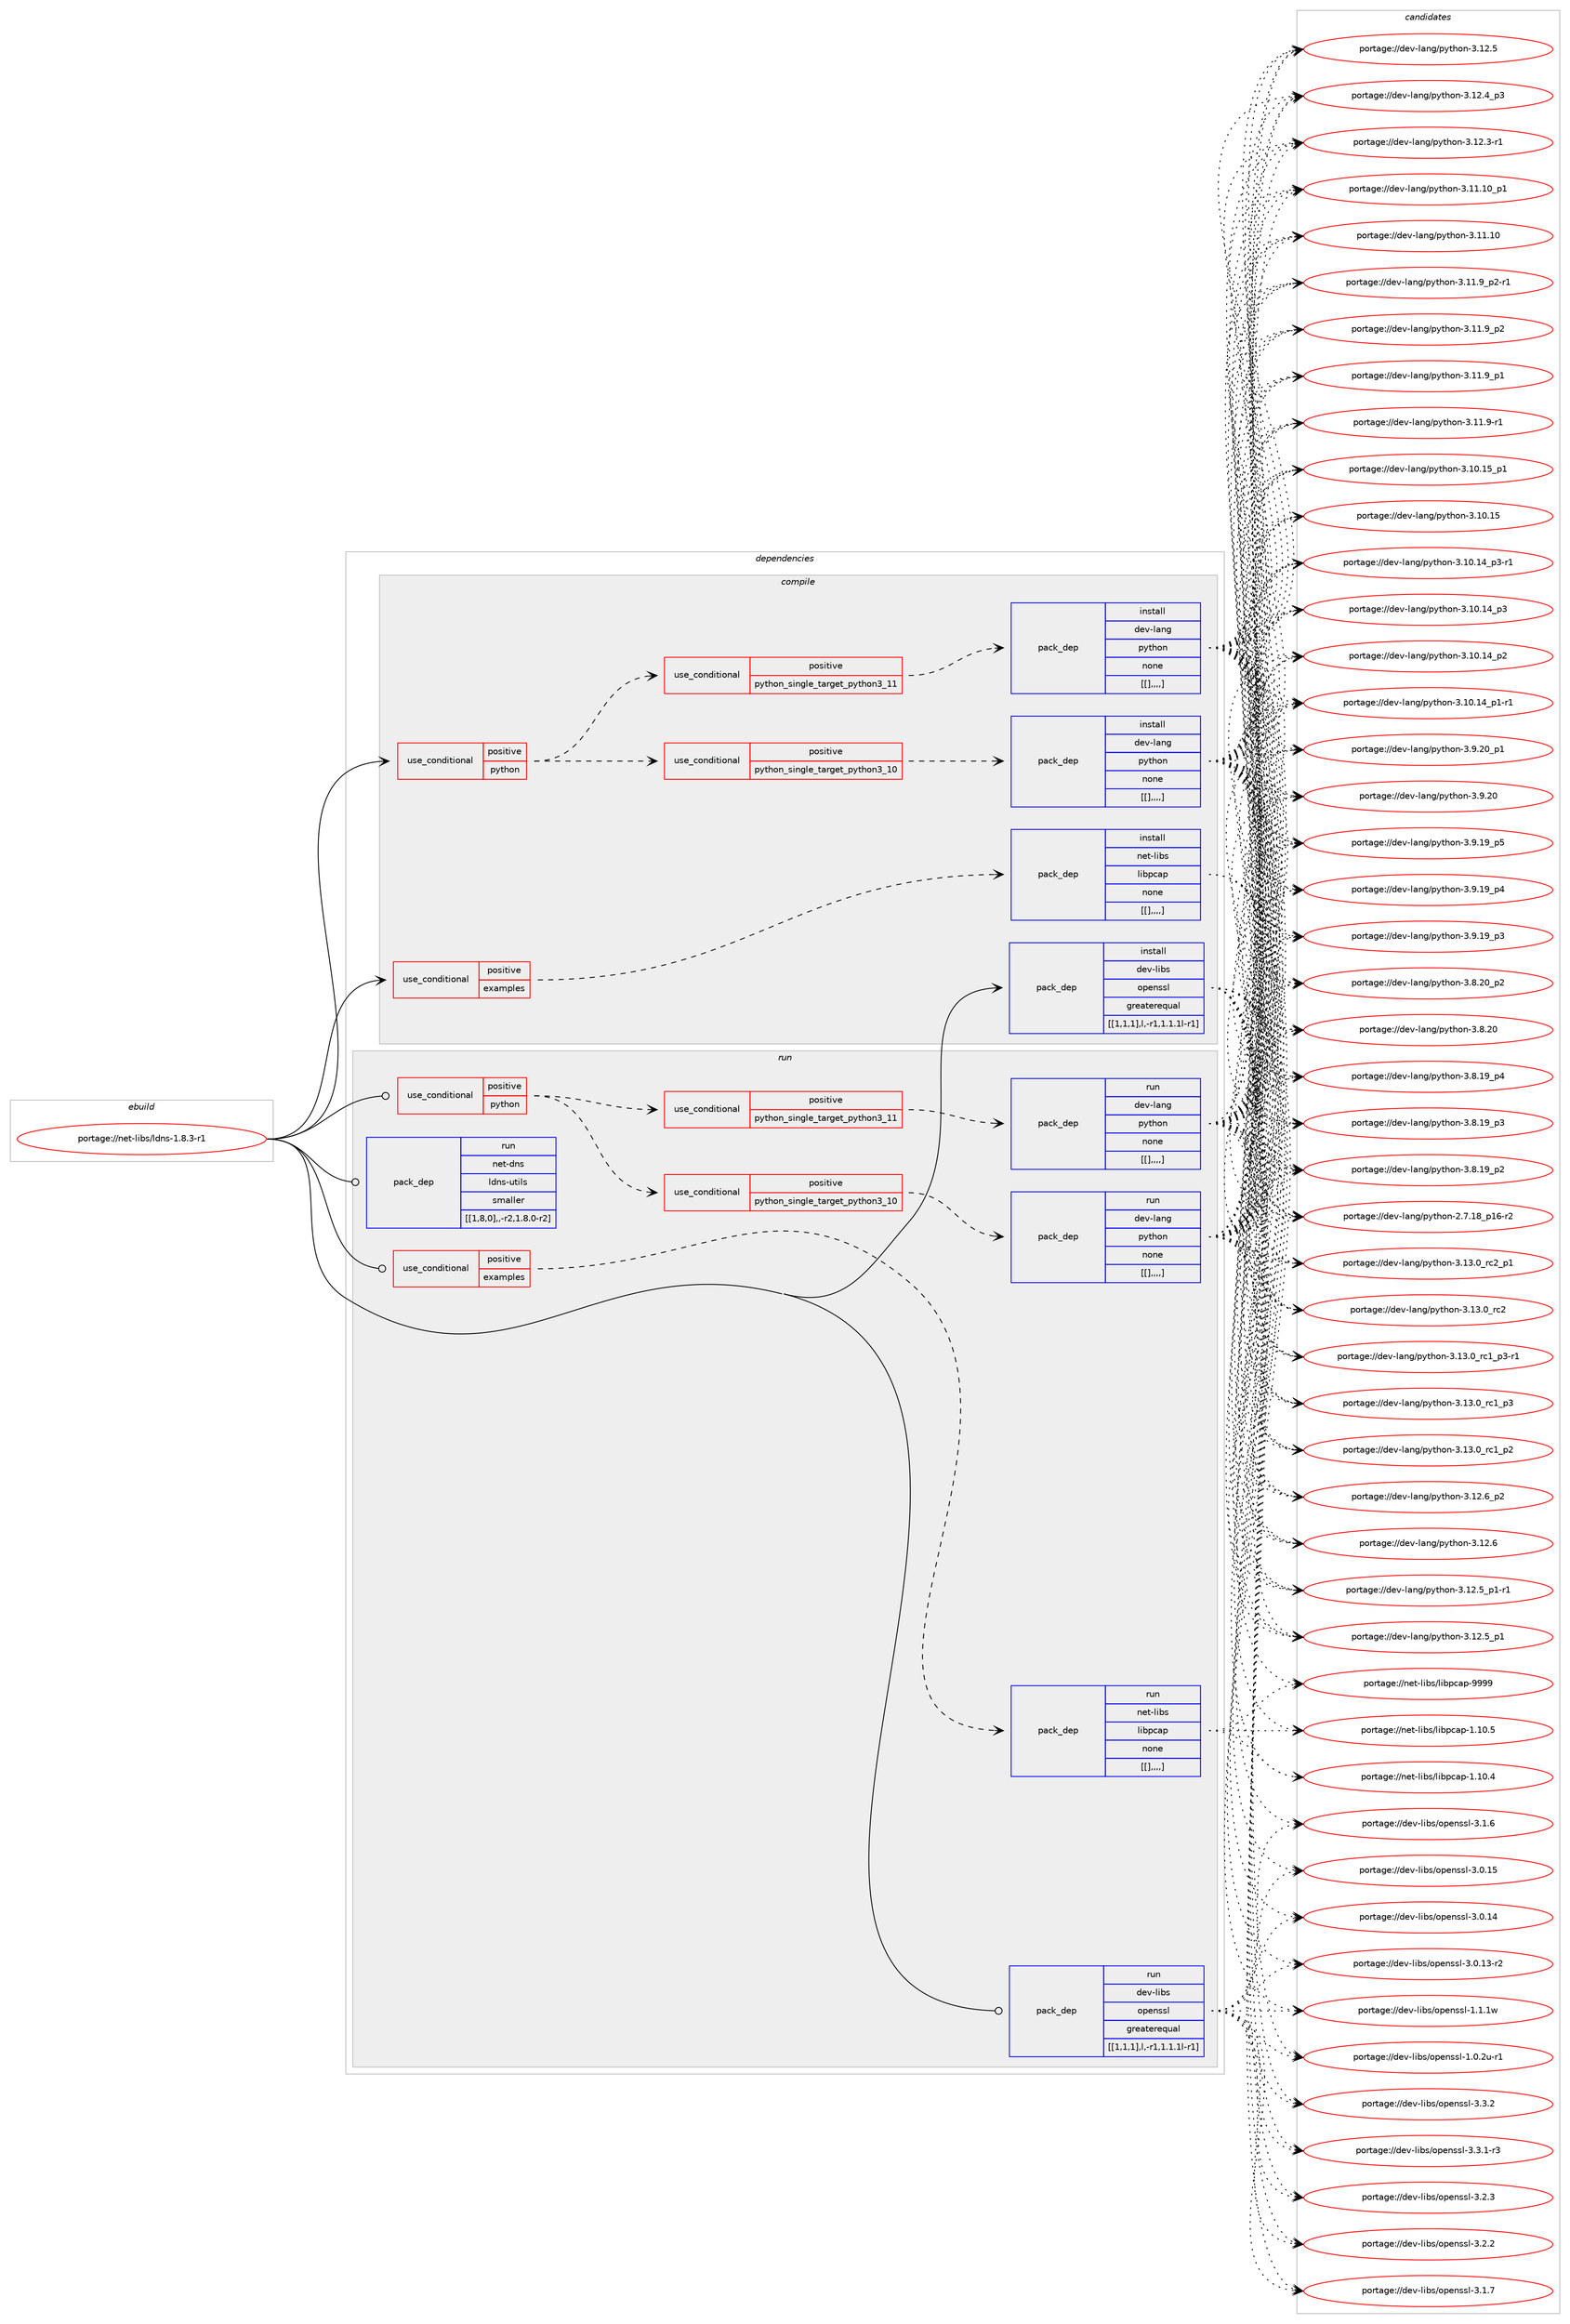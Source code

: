 digraph prolog {

# *************
# Graph options
# *************

newrank=true;
concentrate=true;
compound=true;
graph [rankdir=LR,fontname=Helvetica,fontsize=10,ranksep=1.5];#, ranksep=2.5, nodesep=0.2];
edge  [arrowhead=vee];
node  [fontname=Helvetica,fontsize=10];

# **********
# The ebuild
# **********

subgraph cluster_leftcol {
color=gray;
label=<<i>ebuild</i>>;
id [label="portage://net-libs/ldns-1.8.3-r1", color=red, width=4, href="../net-libs/ldns-1.8.3-r1.svg"];
}

# ****************
# The dependencies
# ****************

subgraph cluster_midcol {
color=gray;
label=<<i>dependencies</i>>;
subgraph cluster_compile {
fillcolor="#eeeeee";
style=filled;
label=<<i>compile</i>>;
subgraph cond2671 {
dependency6909 [label=<<TABLE BORDER="0" CELLBORDER="1" CELLSPACING="0" CELLPADDING="4"><TR><TD ROWSPAN="3" CELLPADDING="10">use_conditional</TD></TR><TR><TD>positive</TD></TR><TR><TD>examples</TD></TR></TABLE>>, shape=none, color=red];
subgraph pack4225 {
dependency6910 [label=<<TABLE BORDER="0" CELLBORDER="1" CELLSPACING="0" CELLPADDING="4" WIDTH="220"><TR><TD ROWSPAN="6" CELLPADDING="30">pack_dep</TD></TR><TR><TD WIDTH="110">install</TD></TR><TR><TD>net-libs</TD></TR><TR><TD>libpcap</TD></TR><TR><TD>none</TD></TR><TR><TD>[[],,,,]</TD></TR></TABLE>>, shape=none, color=blue];
}
dependency6909:e -> dependency6910:w [weight=20,style="dashed",arrowhead="vee"];
}
id:e -> dependency6909:w [weight=20,style="solid",arrowhead="vee"];
subgraph cond2672 {
dependency6911 [label=<<TABLE BORDER="0" CELLBORDER="1" CELLSPACING="0" CELLPADDING="4"><TR><TD ROWSPAN="3" CELLPADDING="10">use_conditional</TD></TR><TR><TD>positive</TD></TR><TR><TD>python</TD></TR></TABLE>>, shape=none, color=red];
subgraph cond2673 {
dependency6912 [label=<<TABLE BORDER="0" CELLBORDER="1" CELLSPACING="0" CELLPADDING="4"><TR><TD ROWSPAN="3" CELLPADDING="10">use_conditional</TD></TR><TR><TD>positive</TD></TR><TR><TD>python_single_target_python3_10</TD></TR></TABLE>>, shape=none, color=red];
subgraph pack4226 {
dependency6913 [label=<<TABLE BORDER="0" CELLBORDER="1" CELLSPACING="0" CELLPADDING="4" WIDTH="220"><TR><TD ROWSPAN="6" CELLPADDING="30">pack_dep</TD></TR><TR><TD WIDTH="110">install</TD></TR><TR><TD>dev-lang</TD></TR><TR><TD>python</TD></TR><TR><TD>none</TD></TR><TR><TD>[[],,,,]</TD></TR></TABLE>>, shape=none, color=blue];
}
dependency6912:e -> dependency6913:w [weight=20,style="dashed",arrowhead="vee"];
}
dependency6911:e -> dependency6912:w [weight=20,style="dashed",arrowhead="vee"];
subgraph cond2674 {
dependency6914 [label=<<TABLE BORDER="0" CELLBORDER="1" CELLSPACING="0" CELLPADDING="4"><TR><TD ROWSPAN="3" CELLPADDING="10">use_conditional</TD></TR><TR><TD>positive</TD></TR><TR><TD>python_single_target_python3_11</TD></TR></TABLE>>, shape=none, color=red];
subgraph pack4227 {
dependency6915 [label=<<TABLE BORDER="0" CELLBORDER="1" CELLSPACING="0" CELLPADDING="4" WIDTH="220"><TR><TD ROWSPAN="6" CELLPADDING="30">pack_dep</TD></TR><TR><TD WIDTH="110">install</TD></TR><TR><TD>dev-lang</TD></TR><TR><TD>python</TD></TR><TR><TD>none</TD></TR><TR><TD>[[],,,,]</TD></TR></TABLE>>, shape=none, color=blue];
}
dependency6914:e -> dependency6915:w [weight=20,style="dashed",arrowhead="vee"];
}
dependency6911:e -> dependency6914:w [weight=20,style="dashed",arrowhead="vee"];
}
id:e -> dependency6911:w [weight=20,style="solid",arrowhead="vee"];
subgraph pack4228 {
dependency6916 [label=<<TABLE BORDER="0" CELLBORDER="1" CELLSPACING="0" CELLPADDING="4" WIDTH="220"><TR><TD ROWSPAN="6" CELLPADDING="30">pack_dep</TD></TR><TR><TD WIDTH="110">install</TD></TR><TR><TD>dev-libs</TD></TR><TR><TD>openssl</TD></TR><TR><TD>greaterequal</TD></TR><TR><TD>[[1,1,1],l,-r1,1.1.1l-r1]</TD></TR></TABLE>>, shape=none, color=blue];
}
id:e -> dependency6916:w [weight=20,style="solid",arrowhead="vee"];
}
subgraph cluster_compileandrun {
fillcolor="#eeeeee";
style=filled;
label=<<i>compile and run</i>>;
}
subgraph cluster_run {
fillcolor="#eeeeee";
style=filled;
label=<<i>run</i>>;
subgraph cond2675 {
dependency6917 [label=<<TABLE BORDER="0" CELLBORDER="1" CELLSPACING="0" CELLPADDING="4"><TR><TD ROWSPAN="3" CELLPADDING="10">use_conditional</TD></TR><TR><TD>positive</TD></TR><TR><TD>examples</TD></TR></TABLE>>, shape=none, color=red];
subgraph pack4229 {
dependency6918 [label=<<TABLE BORDER="0" CELLBORDER="1" CELLSPACING="0" CELLPADDING="4" WIDTH="220"><TR><TD ROWSPAN="6" CELLPADDING="30">pack_dep</TD></TR><TR><TD WIDTH="110">run</TD></TR><TR><TD>net-libs</TD></TR><TR><TD>libpcap</TD></TR><TR><TD>none</TD></TR><TR><TD>[[],,,,]</TD></TR></TABLE>>, shape=none, color=blue];
}
dependency6917:e -> dependency6918:w [weight=20,style="dashed",arrowhead="vee"];
}
id:e -> dependency6917:w [weight=20,style="solid",arrowhead="odot"];
subgraph cond2676 {
dependency6919 [label=<<TABLE BORDER="0" CELLBORDER="1" CELLSPACING="0" CELLPADDING="4"><TR><TD ROWSPAN="3" CELLPADDING="10">use_conditional</TD></TR><TR><TD>positive</TD></TR><TR><TD>python</TD></TR></TABLE>>, shape=none, color=red];
subgraph cond2677 {
dependency6920 [label=<<TABLE BORDER="0" CELLBORDER="1" CELLSPACING="0" CELLPADDING="4"><TR><TD ROWSPAN="3" CELLPADDING="10">use_conditional</TD></TR><TR><TD>positive</TD></TR><TR><TD>python_single_target_python3_10</TD></TR></TABLE>>, shape=none, color=red];
subgraph pack4230 {
dependency6921 [label=<<TABLE BORDER="0" CELLBORDER="1" CELLSPACING="0" CELLPADDING="4" WIDTH="220"><TR><TD ROWSPAN="6" CELLPADDING="30">pack_dep</TD></TR><TR><TD WIDTH="110">run</TD></TR><TR><TD>dev-lang</TD></TR><TR><TD>python</TD></TR><TR><TD>none</TD></TR><TR><TD>[[],,,,]</TD></TR></TABLE>>, shape=none, color=blue];
}
dependency6920:e -> dependency6921:w [weight=20,style="dashed",arrowhead="vee"];
}
dependency6919:e -> dependency6920:w [weight=20,style="dashed",arrowhead="vee"];
subgraph cond2678 {
dependency6922 [label=<<TABLE BORDER="0" CELLBORDER="1" CELLSPACING="0" CELLPADDING="4"><TR><TD ROWSPAN="3" CELLPADDING="10">use_conditional</TD></TR><TR><TD>positive</TD></TR><TR><TD>python_single_target_python3_11</TD></TR></TABLE>>, shape=none, color=red];
subgraph pack4231 {
dependency6923 [label=<<TABLE BORDER="0" CELLBORDER="1" CELLSPACING="0" CELLPADDING="4" WIDTH="220"><TR><TD ROWSPAN="6" CELLPADDING="30">pack_dep</TD></TR><TR><TD WIDTH="110">run</TD></TR><TR><TD>dev-lang</TD></TR><TR><TD>python</TD></TR><TR><TD>none</TD></TR><TR><TD>[[],,,,]</TD></TR></TABLE>>, shape=none, color=blue];
}
dependency6922:e -> dependency6923:w [weight=20,style="dashed",arrowhead="vee"];
}
dependency6919:e -> dependency6922:w [weight=20,style="dashed",arrowhead="vee"];
}
id:e -> dependency6919:w [weight=20,style="solid",arrowhead="odot"];
subgraph pack4232 {
dependency6924 [label=<<TABLE BORDER="0" CELLBORDER="1" CELLSPACING="0" CELLPADDING="4" WIDTH="220"><TR><TD ROWSPAN="6" CELLPADDING="30">pack_dep</TD></TR><TR><TD WIDTH="110">run</TD></TR><TR><TD>dev-libs</TD></TR><TR><TD>openssl</TD></TR><TR><TD>greaterequal</TD></TR><TR><TD>[[1,1,1],l,-r1,1.1.1l-r1]</TD></TR></TABLE>>, shape=none, color=blue];
}
id:e -> dependency6924:w [weight=20,style="solid",arrowhead="odot"];
subgraph pack4233 {
dependency6925 [label=<<TABLE BORDER="0" CELLBORDER="1" CELLSPACING="0" CELLPADDING="4" WIDTH="220"><TR><TD ROWSPAN="6" CELLPADDING="30">pack_dep</TD></TR><TR><TD WIDTH="110">run</TD></TR><TR><TD>net-dns</TD></TR><TR><TD>ldns-utils</TD></TR><TR><TD>smaller</TD></TR><TR><TD>[[1,8,0],,-r2,1.8.0-r2]</TD></TR></TABLE>>, shape=none, color=blue];
}
id:e -> dependency6925:w [weight=20,style="solid",arrowhead="odot"];
}
}

# **************
# The candidates
# **************

subgraph cluster_choices {
rank=same;
color=gray;
label=<<i>candidates</i>>;

subgraph choice4225 {
color=black;
nodesep=1;
choice1101011164510810598115471081059811299971124557575757 [label="portage://net-libs/libpcap-9999", color=red, width=4,href="../net-libs/libpcap-9999.svg"];
choice11010111645108105981154710810598112999711245494649484653 [label="portage://net-libs/libpcap-1.10.5", color=red, width=4,href="../net-libs/libpcap-1.10.5.svg"];
choice11010111645108105981154710810598112999711245494649484652 [label="portage://net-libs/libpcap-1.10.4", color=red, width=4,href="../net-libs/libpcap-1.10.4.svg"];
dependency6910:e -> choice1101011164510810598115471081059811299971124557575757:w [style=dotted,weight="100"];
dependency6910:e -> choice11010111645108105981154710810598112999711245494649484653:w [style=dotted,weight="100"];
dependency6910:e -> choice11010111645108105981154710810598112999711245494649484652:w [style=dotted,weight="100"];
}
subgraph choice4226 {
color=black;
nodesep=1;
choice100101118451089711010347112121116104111110455146495146489511499509511249 [label="portage://dev-lang/python-3.13.0_rc2_p1", color=red, width=4,href="../dev-lang/python-3.13.0_rc2_p1.svg"];
choice10010111845108971101034711212111610411111045514649514648951149950 [label="portage://dev-lang/python-3.13.0_rc2", color=red, width=4,href="../dev-lang/python-3.13.0_rc2.svg"];
choice1001011184510897110103471121211161041111104551464951464895114994995112514511449 [label="portage://dev-lang/python-3.13.0_rc1_p3-r1", color=red, width=4,href="../dev-lang/python-3.13.0_rc1_p3-r1.svg"];
choice100101118451089711010347112121116104111110455146495146489511499499511251 [label="portage://dev-lang/python-3.13.0_rc1_p3", color=red, width=4,href="../dev-lang/python-3.13.0_rc1_p3.svg"];
choice100101118451089711010347112121116104111110455146495146489511499499511250 [label="portage://dev-lang/python-3.13.0_rc1_p2", color=red, width=4,href="../dev-lang/python-3.13.0_rc1_p2.svg"];
choice100101118451089711010347112121116104111110455146495046549511250 [label="portage://dev-lang/python-3.12.6_p2", color=red, width=4,href="../dev-lang/python-3.12.6_p2.svg"];
choice10010111845108971101034711212111610411111045514649504654 [label="portage://dev-lang/python-3.12.6", color=red, width=4,href="../dev-lang/python-3.12.6.svg"];
choice1001011184510897110103471121211161041111104551464950465395112494511449 [label="portage://dev-lang/python-3.12.5_p1-r1", color=red, width=4,href="../dev-lang/python-3.12.5_p1-r1.svg"];
choice100101118451089711010347112121116104111110455146495046539511249 [label="portage://dev-lang/python-3.12.5_p1", color=red, width=4,href="../dev-lang/python-3.12.5_p1.svg"];
choice10010111845108971101034711212111610411111045514649504653 [label="portage://dev-lang/python-3.12.5", color=red, width=4,href="../dev-lang/python-3.12.5.svg"];
choice100101118451089711010347112121116104111110455146495046529511251 [label="portage://dev-lang/python-3.12.4_p3", color=red, width=4,href="../dev-lang/python-3.12.4_p3.svg"];
choice100101118451089711010347112121116104111110455146495046514511449 [label="portage://dev-lang/python-3.12.3-r1", color=red, width=4,href="../dev-lang/python-3.12.3-r1.svg"];
choice10010111845108971101034711212111610411111045514649494649489511249 [label="portage://dev-lang/python-3.11.10_p1", color=red, width=4,href="../dev-lang/python-3.11.10_p1.svg"];
choice1001011184510897110103471121211161041111104551464949464948 [label="portage://dev-lang/python-3.11.10", color=red, width=4,href="../dev-lang/python-3.11.10.svg"];
choice1001011184510897110103471121211161041111104551464949465795112504511449 [label="portage://dev-lang/python-3.11.9_p2-r1", color=red, width=4,href="../dev-lang/python-3.11.9_p2-r1.svg"];
choice100101118451089711010347112121116104111110455146494946579511250 [label="portage://dev-lang/python-3.11.9_p2", color=red, width=4,href="../dev-lang/python-3.11.9_p2.svg"];
choice100101118451089711010347112121116104111110455146494946579511249 [label="portage://dev-lang/python-3.11.9_p1", color=red, width=4,href="../dev-lang/python-3.11.9_p1.svg"];
choice100101118451089711010347112121116104111110455146494946574511449 [label="portage://dev-lang/python-3.11.9-r1", color=red, width=4,href="../dev-lang/python-3.11.9-r1.svg"];
choice10010111845108971101034711212111610411111045514649484649539511249 [label="portage://dev-lang/python-3.10.15_p1", color=red, width=4,href="../dev-lang/python-3.10.15_p1.svg"];
choice1001011184510897110103471121211161041111104551464948464953 [label="portage://dev-lang/python-3.10.15", color=red, width=4,href="../dev-lang/python-3.10.15.svg"];
choice100101118451089711010347112121116104111110455146494846495295112514511449 [label="portage://dev-lang/python-3.10.14_p3-r1", color=red, width=4,href="../dev-lang/python-3.10.14_p3-r1.svg"];
choice10010111845108971101034711212111610411111045514649484649529511251 [label="portage://dev-lang/python-3.10.14_p3", color=red, width=4,href="../dev-lang/python-3.10.14_p3.svg"];
choice10010111845108971101034711212111610411111045514649484649529511250 [label="portage://dev-lang/python-3.10.14_p2", color=red, width=4,href="../dev-lang/python-3.10.14_p2.svg"];
choice100101118451089711010347112121116104111110455146494846495295112494511449 [label="portage://dev-lang/python-3.10.14_p1-r1", color=red, width=4,href="../dev-lang/python-3.10.14_p1-r1.svg"];
choice100101118451089711010347112121116104111110455146574650489511249 [label="portage://dev-lang/python-3.9.20_p1", color=red, width=4,href="../dev-lang/python-3.9.20_p1.svg"];
choice10010111845108971101034711212111610411111045514657465048 [label="portage://dev-lang/python-3.9.20", color=red, width=4,href="../dev-lang/python-3.9.20.svg"];
choice100101118451089711010347112121116104111110455146574649579511253 [label="portage://dev-lang/python-3.9.19_p5", color=red, width=4,href="../dev-lang/python-3.9.19_p5.svg"];
choice100101118451089711010347112121116104111110455146574649579511252 [label="portage://dev-lang/python-3.9.19_p4", color=red, width=4,href="../dev-lang/python-3.9.19_p4.svg"];
choice100101118451089711010347112121116104111110455146574649579511251 [label="portage://dev-lang/python-3.9.19_p3", color=red, width=4,href="../dev-lang/python-3.9.19_p3.svg"];
choice100101118451089711010347112121116104111110455146564650489511250 [label="portage://dev-lang/python-3.8.20_p2", color=red, width=4,href="../dev-lang/python-3.8.20_p2.svg"];
choice10010111845108971101034711212111610411111045514656465048 [label="portage://dev-lang/python-3.8.20", color=red, width=4,href="../dev-lang/python-3.8.20.svg"];
choice100101118451089711010347112121116104111110455146564649579511252 [label="portage://dev-lang/python-3.8.19_p4", color=red, width=4,href="../dev-lang/python-3.8.19_p4.svg"];
choice100101118451089711010347112121116104111110455146564649579511251 [label="portage://dev-lang/python-3.8.19_p3", color=red, width=4,href="../dev-lang/python-3.8.19_p3.svg"];
choice100101118451089711010347112121116104111110455146564649579511250 [label="portage://dev-lang/python-3.8.19_p2", color=red, width=4,href="../dev-lang/python-3.8.19_p2.svg"];
choice100101118451089711010347112121116104111110455046554649569511249544511450 [label="portage://dev-lang/python-2.7.18_p16-r2", color=red, width=4,href="../dev-lang/python-2.7.18_p16-r2.svg"];
dependency6913:e -> choice100101118451089711010347112121116104111110455146495146489511499509511249:w [style=dotted,weight="100"];
dependency6913:e -> choice10010111845108971101034711212111610411111045514649514648951149950:w [style=dotted,weight="100"];
dependency6913:e -> choice1001011184510897110103471121211161041111104551464951464895114994995112514511449:w [style=dotted,weight="100"];
dependency6913:e -> choice100101118451089711010347112121116104111110455146495146489511499499511251:w [style=dotted,weight="100"];
dependency6913:e -> choice100101118451089711010347112121116104111110455146495146489511499499511250:w [style=dotted,weight="100"];
dependency6913:e -> choice100101118451089711010347112121116104111110455146495046549511250:w [style=dotted,weight="100"];
dependency6913:e -> choice10010111845108971101034711212111610411111045514649504654:w [style=dotted,weight="100"];
dependency6913:e -> choice1001011184510897110103471121211161041111104551464950465395112494511449:w [style=dotted,weight="100"];
dependency6913:e -> choice100101118451089711010347112121116104111110455146495046539511249:w [style=dotted,weight="100"];
dependency6913:e -> choice10010111845108971101034711212111610411111045514649504653:w [style=dotted,weight="100"];
dependency6913:e -> choice100101118451089711010347112121116104111110455146495046529511251:w [style=dotted,weight="100"];
dependency6913:e -> choice100101118451089711010347112121116104111110455146495046514511449:w [style=dotted,weight="100"];
dependency6913:e -> choice10010111845108971101034711212111610411111045514649494649489511249:w [style=dotted,weight="100"];
dependency6913:e -> choice1001011184510897110103471121211161041111104551464949464948:w [style=dotted,weight="100"];
dependency6913:e -> choice1001011184510897110103471121211161041111104551464949465795112504511449:w [style=dotted,weight="100"];
dependency6913:e -> choice100101118451089711010347112121116104111110455146494946579511250:w [style=dotted,weight="100"];
dependency6913:e -> choice100101118451089711010347112121116104111110455146494946579511249:w [style=dotted,weight="100"];
dependency6913:e -> choice100101118451089711010347112121116104111110455146494946574511449:w [style=dotted,weight="100"];
dependency6913:e -> choice10010111845108971101034711212111610411111045514649484649539511249:w [style=dotted,weight="100"];
dependency6913:e -> choice1001011184510897110103471121211161041111104551464948464953:w [style=dotted,weight="100"];
dependency6913:e -> choice100101118451089711010347112121116104111110455146494846495295112514511449:w [style=dotted,weight="100"];
dependency6913:e -> choice10010111845108971101034711212111610411111045514649484649529511251:w [style=dotted,weight="100"];
dependency6913:e -> choice10010111845108971101034711212111610411111045514649484649529511250:w [style=dotted,weight="100"];
dependency6913:e -> choice100101118451089711010347112121116104111110455146494846495295112494511449:w [style=dotted,weight="100"];
dependency6913:e -> choice100101118451089711010347112121116104111110455146574650489511249:w [style=dotted,weight="100"];
dependency6913:e -> choice10010111845108971101034711212111610411111045514657465048:w [style=dotted,weight="100"];
dependency6913:e -> choice100101118451089711010347112121116104111110455146574649579511253:w [style=dotted,weight="100"];
dependency6913:e -> choice100101118451089711010347112121116104111110455146574649579511252:w [style=dotted,weight="100"];
dependency6913:e -> choice100101118451089711010347112121116104111110455146574649579511251:w [style=dotted,weight="100"];
dependency6913:e -> choice100101118451089711010347112121116104111110455146564650489511250:w [style=dotted,weight="100"];
dependency6913:e -> choice10010111845108971101034711212111610411111045514656465048:w [style=dotted,weight="100"];
dependency6913:e -> choice100101118451089711010347112121116104111110455146564649579511252:w [style=dotted,weight="100"];
dependency6913:e -> choice100101118451089711010347112121116104111110455146564649579511251:w [style=dotted,weight="100"];
dependency6913:e -> choice100101118451089711010347112121116104111110455146564649579511250:w [style=dotted,weight="100"];
dependency6913:e -> choice100101118451089711010347112121116104111110455046554649569511249544511450:w [style=dotted,weight="100"];
}
subgraph choice4227 {
color=black;
nodesep=1;
choice100101118451089711010347112121116104111110455146495146489511499509511249 [label="portage://dev-lang/python-3.13.0_rc2_p1", color=red, width=4,href="../dev-lang/python-3.13.0_rc2_p1.svg"];
choice10010111845108971101034711212111610411111045514649514648951149950 [label="portage://dev-lang/python-3.13.0_rc2", color=red, width=4,href="../dev-lang/python-3.13.0_rc2.svg"];
choice1001011184510897110103471121211161041111104551464951464895114994995112514511449 [label="portage://dev-lang/python-3.13.0_rc1_p3-r1", color=red, width=4,href="../dev-lang/python-3.13.0_rc1_p3-r1.svg"];
choice100101118451089711010347112121116104111110455146495146489511499499511251 [label="portage://dev-lang/python-3.13.0_rc1_p3", color=red, width=4,href="../dev-lang/python-3.13.0_rc1_p3.svg"];
choice100101118451089711010347112121116104111110455146495146489511499499511250 [label="portage://dev-lang/python-3.13.0_rc1_p2", color=red, width=4,href="../dev-lang/python-3.13.0_rc1_p2.svg"];
choice100101118451089711010347112121116104111110455146495046549511250 [label="portage://dev-lang/python-3.12.6_p2", color=red, width=4,href="../dev-lang/python-3.12.6_p2.svg"];
choice10010111845108971101034711212111610411111045514649504654 [label="portage://dev-lang/python-3.12.6", color=red, width=4,href="../dev-lang/python-3.12.6.svg"];
choice1001011184510897110103471121211161041111104551464950465395112494511449 [label="portage://dev-lang/python-3.12.5_p1-r1", color=red, width=4,href="../dev-lang/python-3.12.5_p1-r1.svg"];
choice100101118451089711010347112121116104111110455146495046539511249 [label="portage://dev-lang/python-3.12.5_p1", color=red, width=4,href="../dev-lang/python-3.12.5_p1.svg"];
choice10010111845108971101034711212111610411111045514649504653 [label="portage://dev-lang/python-3.12.5", color=red, width=4,href="../dev-lang/python-3.12.5.svg"];
choice100101118451089711010347112121116104111110455146495046529511251 [label="portage://dev-lang/python-3.12.4_p3", color=red, width=4,href="../dev-lang/python-3.12.4_p3.svg"];
choice100101118451089711010347112121116104111110455146495046514511449 [label="portage://dev-lang/python-3.12.3-r1", color=red, width=4,href="../dev-lang/python-3.12.3-r1.svg"];
choice10010111845108971101034711212111610411111045514649494649489511249 [label="portage://dev-lang/python-3.11.10_p1", color=red, width=4,href="../dev-lang/python-3.11.10_p1.svg"];
choice1001011184510897110103471121211161041111104551464949464948 [label="portage://dev-lang/python-3.11.10", color=red, width=4,href="../dev-lang/python-3.11.10.svg"];
choice1001011184510897110103471121211161041111104551464949465795112504511449 [label="portage://dev-lang/python-3.11.9_p2-r1", color=red, width=4,href="../dev-lang/python-3.11.9_p2-r1.svg"];
choice100101118451089711010347112121116104111110455146494946579511250 [label="portage://dev-lang/python-3.11.9_p2", color=red, width=4,href="../dev-lang/python-3.11.9_p2.svg"];
choice100101118451089711010347112121116104111110455146494946579511249 [label="portage://dev-lang/python-3.11.9_p1", color=red, width=4,href="../dev-lang/python-3.11.9_p1.svg"];
choice100101118451089711010347112121116104111110455146494946574511449 [label="portage://dev-lang/python-3.11.9-r1", color=red, width=4,href="../dev-lang/python-3.11.9-r1.svg"];
choice10010111845108971101034711212111610411111045514649484649539511249 [label="portage://dev-lang/python-3.10.15_p1", color=red, width=4,href="../dev-lang/python-3.10.15_p1.svg"];
choice1001011184510897110103471121211161041111104551464948464953 [label="portage://dev-lang/python-3.10.15", color=red, width=4,href="../dev-lang/python-3.10.15.svg"];
choice100101118451089711010347112121116104111110455146494846495295112514511449 [label="portage://dev-lang/python-3.10.14_p3-r1", color=red, width=4,href="../dev-lang/python-3.10.14_p3-r1.svg"];
choice10010111845108971101034711212111610411111045514649484649529511251 [label="portage://dev-lang/python-3.10.14_p3", color=red, width=4,href="../dev-lang/python-3.10.14_p3.svg"];
choice10010111845108971101034711212111610411111045514649484649529511250 [label="portage://dev-lang/python-3.10.14_p2", color=red, width=4,href="../dev-lang/python-3.10.14_p2.svg"];
choice100101118451089711010347112121116104111110455146494846495295112494511449 [label="portage://dev-lang/python-3.10.14_p1-r1", color=red, width=4,href="../dev-lang/python-3.10.14_p1-r1.svg"];
choice100101118451089711010347112121116104111110455146574650489511249 [label="portage://dev-lang/python-3.9.20_p1", color=red, width=4,href="../dev-lang/python-3.9.20_p1.svg"];
choice10010111845108971101034711212111610411111045514657465048 [label="portage://dev-lang/python-3.9.20", color=red, width=4,href="../dev-lang/python-3.9.20.svg"];
choice100101118451089711010347112121116104111110455146574649579511253 [label="portage://dev-lang/python-3.9.19_p5", color=red, width=4,href="../dev-lang/python-3.9.19_p5.svg"];
choice100101118451089711010347112121116104111110455146574649579511252 [label="portage://dev-lang/python-3.9.19_p4", color=red, width=4,href="../dev-lang/python-3.9.19_p4.svg"];
choice100101118451089711010347112121116104111110455146574649579511251 [label="portage://dev-lang/python-3.9.19_p3", color=red, width=4,href="../dev-lang/python-3.9.19_p3.svg"];
choice100101118451089711010347112121116104111110455146564650489511250 [label="portage://dev-lang/python-3.8.20_p2", color=red, width=4,href="../dev-lang/python-3.8.20_p2.svg"];
choice10010111845108971101034711212111610411111045514656465048 [label="portage://dev-lang/python-3.8.20", color=red, width=4,href="../dev-lang/python-3.8.20.svg"];
choice100101118451089711010347112121116104111110455146564649579511252 [label="portage://dev-lang/python-3.8.19_p4", color=red, width=4,href="../dev-lang/python-3.8.19_p4.svg"];
choice100101118451089711010347112121116104111110455146564649579511251 [label="portage://dev-lang/python-3.8.19_p3", color=red, width=4,href="../dev-lang/python-3.8.19_p3.svg"];
choice100101118451089711010347112121116104111110455146564649579511250 [label="portage://dev-lang/python-3.8.19_p2", color=red, width=4,href="../dev-lang/python-3.8.19_p2.svg"];
choice100101118451089711010347112121116104111110455046554649569511249544511450 [label="portage://dev-lang/python-2.7.18_p16-r2", color=red, width=4,href="../dev-lang/python-2.7.18_p16-r2.svg"];
dependency6915:e -> choice100101118451089711010347112121116104111110455146495146489511499509511249:w [style=dotted,weight="100"];
dependency6915:e -> choice10010111845108971101034711212111610411111045514649514648951149950:w [style=dotted,weight="100"];
dependency6915:e -> choice1001011184510897110103471121211161041111104551464951464895114994995112514511449:w [style=dotted,weight="100"];
dependency6915:e -> choice100101118451089711010347112121116104111110455146495146489511499499511251:w [style=dotted,weight="100"];
dependency6915:e -> choice100101118451089711010347112121116104111110455146495146489511499499511250:w [style=dotted,weight="100"];
dependency6915:e -> choice100101118451089711010347112121116104111110455146495046549511250:w [style=dotted,weight="100"];
dependency6915:e -> choice10010111845108971101034711212111610411111045514649504654:w [style=dotted,weight="100"];
dependency6915:e -> choice1001011184510897110103471121211161041111104551464950465395112494511449:w [style=dotted,weight="100"];
dependency6915:e -> choice100101118451089711010347112121116104111110455146495046539511249:w [style=dotted,weight="100"];
dependency6915:e -> choice10010111845108971101034711212111610411111045514649504653:w [style=dotted,weight="100"];
dependency6915:e -> choice100101118451089711010347112121116104111110455146495046529511251:w [style=dotted,weight="100"];
dependency6915:e -> choice100101118451089711010347112121116104111110455146495046514511449:w [style=dotted,weight="100"];
dependency6915:e -> choice10010111845108971101034711212111610411111045514649494649489511249:w [style=dotted,weight="100"];
dependency6915:e -> choice1001011184510897110103471121211161041111104551464949464948:w [style=dotted,weight="100"];
dependency6915:e -> choice1001011184510897110103471121211161041111104551464949465795112504511449:w [style=dotted,weight="100"];
dependency6915:e -> choice100101118451089711010347112121116104111110455146494946579511250:w [style=dotted,weight="100"];
dependency6915:e -> choice100101118451089711010347112121116104111110455146494946579511249:w [style=dotted,weight="100"];
dependency6915:e -> choice100101118451089711010347112121116104111110455146494946574511449:w [style=dotted,weight="100"];
dependency6915:e -> choice10010111845108971101034711212111610411111045514649484649539511249:w [style=dotted,weight="100"];
dependency6915:e -> choice1001011184510897110103471121211161041111104551464948464953:w [style=dotted,weight="100"];
dependency6915:e -> choice100101118451089711010347112121116104111110455146494846495295112514511449:w [style=dotted,weight="100"];
dependency6915:e -> choice10010111845108971101034711212111610411111045514649484649529511251:w [style=dotted,weight="100"];
dependency6915:e -> choice10010111845108971101034711212111610411111045514649484649529511250:w [style=dotted,weight="100"];
dependency6915:e -> choice100101118451089711010347112121116104111110455146494846495295112494511449:w [style=dotted,weight="100"];
dependency6915:e -> choice100101118451089711010347112121116104111110455146574650489511249:w [style=dotted,weight="100"];
dependency6915:e -> choice10010111845108971101034711212111610411111045514657465048:w [style=dotted,weight="100"];
dependency6915:e -> choice100101118451089711010347112121116104111110455146574649579511253:w [style=dotted,weight="100"];
dependency6915:e -> choice100101118451089711010347112121116104111110455146574649579511252:w [style=dotted,weight="100"];
dependency6915:e -> choice100101118451089711010347112121116104111110455146574649579511251:w [style=dotted,weight="100"];
dependency6915:e -> choice100101118451089711010347112121116104111110455146564650489511250:w [style=dotted,weight="100"];
dependency6915:e -> choice10010111845108971101034711212111610411111045514656465048:w [style=dotted,weight="100"];
dependency6915:e -> choice100101118451089711010347112121116104111110455146564649579511252:w [style=dotted,weight="100"];
dependency6915:e -> choice100101118451089711010347112121116104111110455146564649579511251:w [style=dotted,weight="100"];
dependency6915:e -> choice100101118451089711010347112121116104111110455146564649579511250:w [style=dotted,weight="100"];
dependency6915:e -> choice100101118451089711010347112121116104111110455046554649569511249544511450:w [style=dotted,weight="100"];
}
subgraph choice4228 {
color=black;
nodesep=1;
choice100101118451081059811547111112101110115115108455146514650 [label="portage://dev-libs/openssl-3.3.2", color=red, width=4,href="../dev-libs/openssl-3.3.2.svg"];
choice1001011184510810598115471111121011101151151084551465146494511451 [label="portage://dev-libs/openssl-3.3.1-r3", color=red, width=4,href="../dev-libs/openssl-3.3.1-r3.svg"];
choice100101118451081059811547111112101110115115108455146504651 [label="portage://dev-libs/openssl-3.2.3", color=red, width=4,href="../dev-libs/openssl-3.2.3.svg"];
choice100101118451081059811547111112101110115115108455146504650 [label="portage://dev-libs/openssl-3.2.2", color=red, width=4,href="../dev-libs/openssl-3.2.2.svg"];
choice100101118451081059811547111112101110115115108455146494655 [label="portage://dev-libs/openssl-3.1.7", color=red, width=4,href="../dev-libs/openssl-3.1.7.svg"];
choice100101118451081059811547111112101110115115108455146494654 [label="portage://dev-libs/openssl-3.1.6", color=red, width=4,href="../dev-libs/openssl-3.1.6.svg"];
choice10010111845108105981154711111210111011511510845514648464953 [label="portage://dev-libs/openssl-3.0.15", color=red, width=4,href="../dev-libs/openssl-3.0.15.svg"];
choice10010111845108105981154711111210111011511510845514648464952 [label="portage://dev-libs/openssl-3.0.14", color=red, width=4,href="../dev-libs/openssl-3.0.14.svg"];
choice100101118451081059811547111112101110115115108455146484649514511450 [label="portage://dev-libs/openssl-3.0.13-r2", color=red, width=4,href="../dev-libs/openssl-3.0.13-r2.svg"];
choice100101118451081059811547111112101110115115108454946494649119 [label="portage://dev-libs/openssl-1.1.1w", color=red, width=4,href="../dev-libs/openssl-1.1.1w.svg"];
choice1001011184510810598115471111121011101151151084549464846501174511449 [label="portage://dev-libs/openssl-1.0.2u-r1", color=red, width=4,href="../dev-libs/openssl-1.0.2u-r1.svg"];
dependency6916:e -> choice100101118451081059811547111112101110115115108455146514650:w [style=dotted,weight="100"];
dependency6916:e -> choice1001011184510810598115471111121011101151151084551465146494511451:w [style=dotted,weight="100"];
dependency6916:e -> choice100101118451081059811547111112101110115115108455146504651:w [style=dotted,weight="100"];
dependency6916:e -> choice100101118451081059811547111112101110115115108455146504650:w [style=dotted,weight="100"];
dependency6916:e -> choice100101118451081059811547111112101110115115108455146494655:w [style=dotted,weight="100"];
dependency6916:e -> choice100101118451081059811547111112101110115115108455146494654:w [style=dotted,weight="100"];
dependency6916:e -> choice10010111845108105981154711111210111011511510845514648464953:w [style=dotted,weight="100"];
dependency6916:e -> choice10010111845108105981154711111210111011511510845514648464952:w [style=dotted,weight="100"];
dependency6916:e -> choice100101118451081059811547111112101110115115108455146484649514511450:w [style=dotted,weight="100"];
dependency6916:e -> choice100101118451081059811547111112101110115115108454946494649119:w [style=dotted,weight="100"];
dependency6916:e -> choice1001011184510810598115471111121011101151151084549464846501174511449:w [style=dotted,weight="100"];
}
subgraph choice4229 {
color=black;
nodesep=1;
choice1101011164510810598115471081059811299971124557575757 [label="portage://net-libs/libpcap-9999", color=red, width=4,href="../net-libs/libpcap-9999.svg"];
choice11010111645108105981154710810598112999711245494649484653 [label="portage://net-libs/libpcap-1.10.5", color=red, width=4,href="../net-libs/libpcap-1.10.5.svg"];
choice11010111645108105981154710810598112999711245494649484652 [label="portage://net-libs/libpcap-1.10.4", color=red, width=4,href="../net-libs/libpcap-1.10.4.svg"];
dependency6918:e -> choice1101011164510810598115471081059811299971124557575757:w [style=dotted,weight="100"];
dependency6918:e -> choice11010111645108105981154710810598112999711245494649484653:w [style=dotted,weight="100"];
dependency6918:e -> choice11010111645108105981154710810598112999711245494649484652:w [style=dotted,weight="100"];
}
subgraph choice4230 {
color=black;
nodesep=1;
choice100101118451089711010347112121116104111110455146495146489511499509511249 [label="portage://dev-lang/python-3.13.0_rc2_p1", color=red, width=4,href="../dev-lang/python-3.13.0_rc2_p1.svg"];
choice10010111845108971101034711212111610411111045514649514648951149950 [label="portage://dev-lang/python-3.13.0_rc2", color=red, width=4,href="../dev-lang/python-3.13.0_rc2.svg"];
choice1001011184510897110103471121211161041111104551464951464895114994995112514511449 [label="portage://dev-lang/python-3.13.0_rc1_p3-r1", color=red, width=4,href="../dev-lang/python-3.13.0_rc1_p3-r1.svg"];
choice100101118451089711010347112121116104111110455146495146489511499499511251 [label="portage://dev-lang/python-3.13.0_rc1_p3", color=red, width=4,href="../dev-lang/python-3.13.0_rc1_p3.svg"];
choice100101118451089711010347112121116104111110455146495146489511499499511250 [label="portage://dev-lang/python-3.13.0_rc1_p2", color=red, width=4,href="../dev-lang/python-3.13.0_rc1_p2.svg"];
choice100101118451089711010347112121116104111110455146495046549511250 [label="portage://dev-lang/python-3.12.6_p2", color=red, width=4,href="../dev-lang/python-3.12.6_p2.svg"];
choice10010111845108971101034711212111610411111045514649504654 [label="portage://dev-lang/python-3.12.6", color=red, width=4,href="../dev-lang/python-3.12.6.svg"];
choice1001011184510897110103471121211161041111104551464950465395112494511449 [label="portage://dev-lang/python-3.12.5_p1-r1", color=red, width=4,href="../dev-lang/python-3.12.5_p1-r1.svg"];
choice100101118451089711010347112121116104111110455146495046539511249 [label="portage://dev-lang/python-3.12.5_p1", color=red, width=4,href="../dev-lang/python-3.12.5_p1.svg"];
choice10010111845108971101034711212111610411111045514649504653 [label="portage://dev-lang/python-3.12.5", color=red, width=4,href="../dev-lang/python-3.12.5.svg"];
choice100101118451089711010347112121116104111110455146495046529511251 [label="portage://dev-lang/python-3.12.4_p3", color=red, width=4,href="../dev-lang/python-3.12.4_p3.svg"];
choice100101118451089711010347112121116104111110455146495046514511449 [label="portage://dev-lang/python-3.12.3-r1", color=red, width=4,href="../dev-lang/python-3.12.3-r1.svg"];
choice10010111845108971101034711212111610411111045514649494649489511249 [label="portage://dev-lang/python-3.11.10_p1", color=red, width=4,href="../dev-lang/python-3.11.10_p1.svg"];
choice1001011184510897110103471121211161041111104551464949464948 [label="portage://dev-lang/python-3.11.10", color=red, width=4,href="../dev-lang/python-3.11.10.svg"];
choice1001011184510897110103471121211161041111104551464949465795112504511449 [label="portage://dev-lang/python-3.11.9_p2-r1", color=red, width=4,href="../dev-lang/python-3.11.9_p2-r1.svg"];
choice100101118451089711010347112121116104111110455146494946579511250 [label="portage://dev-lang/python-3.11.9_p2", color=red, width=4,href="../dev-lang/python-3.11.9_p2.svg"];
choice100101118451089711010347112121116104111110455146494946579511249 [label="portage://dev-lang/python-3.11.9_p1", color=red, width=4,href="../dev-lang/python-3.11.9_p1.svg"];
choice100101118451089711010347112121116104111110455146494946574511449 [label="portage://dev-lang/python-3.11.9-r1", color=red, width=4,href="../dev-lang/python-3.11.9-r1.svg"];
choice10010111845108971101034711212111610411111045514649484649539511249 [label="portage://dev-lang/python-3.10.15_p1", color=red, width=4,href="../dev-lang/python-3.10.15_p1.svg"];
choice1001011184510897110103471121211161041111104551464948464953 [label="portage://dev-lang/python-3.10.15", color=red, width=4,href="../dev-lang/python-3.10.15.svg"];
choice100101118451089711010347112121116104111110455146494846495295112514511449 [label="portage://dev-lang/python-3.10.14_p3-r1", color=red, width=4,href="../dev-lang/python-3.10.14_p3-r1.svg"];
choice10010111845108971101034711212111610411111045514649484649529511251 [label="portage://dev-lang/python-3.10.14_p3", color=red, width=4,href="../dev-lang/python-3.10.14_p3.svg"];
choice10010111845108971101034711212111610411111045514649484649529511250 [label="portage://dev-lang/python-3.10.14_p2", color=red, width=4,href="../dev-lang/python-3.10.14_p2.svg"];
choice100101118451089711010347112121116104111110455146494846495295112494511449 [label="portage://dev-lang/python-3.10.14_p1-r1", color=red, width=4,href="../dev-lang/python-3.10.14_p1-r1.svg"];
choice100101118451089711010347112121116104111110455146574650489511249 [label="portage://dev-lang/python-3.9.20_p1", color=red, width=4,href="../dev-lang/python-3.9.20_p1.svg"];
choice10010111845108971101034711212111610411111045514657465048 [label="portage://dev-lang/python-3.9.20", color=red, width=4,href="../dev-lang/python-3.9.20.svg"];
choice100101118451089711010347112121116104111110455146574649579511253 [label="portage://dev-lang/python-3.9.19_p5", color=red, width=4,href="../dev-lang/python-3.9.19_p5.svg"];
choice100101118451089711010347112121116104111110455146574649579511252 [label="portage://dev-lang/python-3.9.19_p4", color=red, width=4,href="../dev-lang/python-3.9.19_p4.svg"];
choice100101118451089711010347112121116104111110455146574649579511251 [label="portage://dev-lang/python-3.9.19_p3", color=red, width=4,href="../dev-lang/python-3.9.19_p3.svg"];
choice100101118451089711010347112121116104111110455146564650489511250 [label="portage://dev-lang/python-3.8.20_p2", color=red, width=4,href="../dev-lang/python-3.8.20_p2.svg"];
choice10010111845108971101034711212111610411111045514656465048 [label="portage://dev-lang/python-3.8.20", color=red, width=4,href="../dev-lang/python-3.8.20.svg"];
choice100101118451089711010347112121116104111110455146564649579511252 [label="portage://dev-lang/python-3.8.19_p4", color=red, width=4,href="../dev-lang/python-3.8.19_p4.svg"];
choice100101118451089711010347112121116104111110455146564649579511251 [label="portage://dev-lang/python-3.8.19_p3", color=red, width=4,href="../dev-lang/python-3.8.19_p3.svg"];
choice100101118451089711010347112121116104111110455146564649579511250 [label="portage://dev-lang/python-3.8.19_p2", color=red, width=4,href="../dev-lang/python-3.8.19_p2.svg"];
choice100101118451089711010347112121116104111110455046554649569511249544511450 [label="portage://dev-lang/python-2.7.18_p16-r2", color=red, width=4,href="../dev-lang/python-2.7.18_p16-r2.svg"];
dependency6921:e -> choice100101118451089711010347112121116104111110455146495146489511499509511249:w [style=dotted,weight="100"];
dependency6921:e -> choice10010111845108971101034711212111610411111045514649514648951149950:w [style=dotted,weight="100"];
dependency6921:e -> choice1001011184510897110103471121211161041111104551464951464895114994995112514511449:w [style=dotted,weight="100"];
dependency6921:e -> choice100101118451089711010347112121116104111110455146495146489511499499511251:w [style=dotted,weight="100"];
dependency6921:e -> choice100101118451089711010347112121116104111110455146495146489511499499511250:w [style=dotted,weight="100"];
dependency6921:e -> choice100101118451089711010347112121116104111110455146495046549511250:w [style=dotted,weight="100"];
dependency6921:e -> choice10010111845108971101034711212111610411111045514649504654:w [style=dotted,weight="100"];
dependency6921:e -> choice1001011184510897110103471121211161041111104551464950465395112494511449:w [style=dotted,weight="100"];
dependency6921:e -> choice100101118451089711010347112121116104111110455146495046539511249:w [style=dotted,weight="100"];
dependency6921:e -> choice10010111845108971101034711212111610411111045514649504653:w [style=dotted,weight="100"];
dependency6921:e -> choice100101118451089711010347112121116104111110455146495046529511251:w [style=dotted,weight="100"];
dependency6921:e -> choice100101118451089711010347112121116104111110455146495046514511449:w [style=dotted,weight="100"];
dependency6921:e -> choice10010111845108971101034711212111610411111045514649494649489511249:w [style=dotted,weight="100"];
dependency6921:e -> choice1001011184510897110103471121211161041111104551464949464948:w [style=dotted,weight="100"];
dependency6921:e -> choice1001011184510897110103471121211161041111104551464949465795112504511449:w [style=dotted,weight="100"];
dependency6921:e -> choice100101118451089711010347112121116104111110455146494946579511250:w [style=dotted,weight="100"];
dependency6921:e -> choice100101118451089711010347112121116104111110455146494946579511249:w [style=dotted,weight="100"];
dependency6921:e -> choice100101118451089711010347112121116104111110455146494946574511449:w [style=dotted,weight="100"];
dependency6921:e -> choice10010111845108971101034711212111610411111045514649484649539511249:w [style=dotted,weight="100"];
dependency6921:e -> choice1001011184510897110103471121211161041111104551464948464953:w [style=dotted,weight="100"];
dependency6921:e -> choice100101118451089711010347112121116104111110455146494846495295112514511449:w [style=dotted,weight="100"];
dependency6921:e -> choice10010111845108971101034711212111610411111045514649484649529511251:w [style=dotted,weight="100"];
dependency6921:e -> choice10010111845108971101034711212111610411111045514649484649529511250:w [style=dotted,weight="100"];
dependency6921:e -> choice100101118451089711010347112121116104111110455146494846495295112494511449:w [style=dotted,weight="100"];
dependency6921:e -> choice100101118451089711010347112121116104111110455146574650489511249:w [style=dotted,weight="100"];
dependency6921:e -> choice10010111845108971101034711212111610411111045514657465048:w [style=dotted,weight="100"];
dependency6921:e -> choice100101118451089711010347112121116104111110455146574649579511253:w [style=dotted,weight="100"];
dependency6921:e -> choice100101118451089711010347112121116104111110455146574649579511252:w [style=dotted,weight="100"];
dependency6921:e -> choice100101118451089711010347112121116104111110455146574649579511251:w [style=dotted,weight="100"];
dependency6921:e -> choice100101118451089711010347112121116104111110455146564650489511250:w [style=dotted,weight="100"];
dependency6921:e -> choice10010111845108971101034711212111610411111045514656465048:w [style=dotted,weight="100"];
dependency6921:e -> choice100101118451089711010347112121116104111110455146564649579511252:w [style=dotted,weight="100"];
dependency6921:e -> choice100101118451089711010347112121116104111110455146564649579511251:w [style=dotted,weight="100"];
dependency6921:e -> choice100101118451089711010347112121116104111110455146564649579511250:w [style=dotted,weight="100"];
dependency6921:e -> choice100101118451089711010347112121116104111110455046554649569511249544511450:w [style=dotted,weight="100"];
}
subgraph choice4231 {
color=black;
nodesep=1;
choice100101118451089711010347112121116104111110455146495146489511499509511249 [label="portage://dev-lang/python-3.13.0_rc2_p1", color=red, width=4,href="../dev-lang/python-3.13.0_rc2_p1.svg"];
choice10010111845108971101034711212111610411111045514649514648951149950 [label="portage://dev-lang/python-3.13.0_rc2", color=red, width=4,href="../dev-lang/python-3.13.0_rc2.svg"];
choice1001011184510897110103471121211161041111104551464951464895114994995112514511449 [label="portage://dev-lang/python-3.13.0_rc1_p3-r1", color=red, width=4,href="../dev-lang/python-3.13.0_rc1_p3-r1.svg"];
choice100101118451089711010347112121116104111110455146495146489511499499511251 [label="portage://dev-lang/python-3.13.0_rc1_p3", color=red, width=4,href="../dev-lang/python-3.13.0_rc1_p3.svg"];
choice100101118451089711010347112121116104111110455146495146489511499499511250 [label="portage://dev-lang/python-3.13.0_rc1_p2", color=red, width=4,href="../dev-lang/python-3.13.0_rc1_p2.svg"];
choice100101118451089711010347112121116104111110455146495046549511250 [label="portage://dev-lang/python-3.12.6_p2", color=red, width=4,href="../dev-lang/python-3.12.6_p2.svg"];
choice10010111845108971101034711212111610411111045514649504654 [label="portage://dev-lang/python-3.12.6", color=red, width=4,href="../dev-lang/python-3.12.6.svg"];
choice1001011184510897110103471121211161041111104551464950465395112494511449 [label="portage://dev-lang/python-3.12.5_p1-r1", color=red, width=4,href="../dev-lang/python-3.12.5_p1-r1.svg"];
choice100101118451089711010347112121116104111110455146495046539511249 [label="portage://dev-lang/python-3.12.5_p1", color=red, width=4,href="../dev-lang/python-3.12.5_p1.svg"];
choice10010111845108971101034711212111610411111045514649504653 [label="portage://dev-lang/python-3.12.5", color=red, width=4,href="../dev-lang/python-3.12.5.svg"];
choice100101118451089711010347112121116104111110455146495046529511251 [label="portage://dev-lang/python-3.12.4_p3", color=red, width=4,href="../dev-lang/python-3.12.4_p3.svg"];
choice100101118451089711010347112121116104111110455146495046514511449 [label="portage://dev-lang/python-3.12.3-r1", color=red, width=4,href="../dev-lang/python-3.12.3-r1.svg"];
choice10010111845108971101034711212111610411111045514649494649489511249 [label="portage://dev-lang/python-3.11.10_p1", color=red, width=4,href="../dev-lang/python-3.11.10_p1.svg"];
choice1001011184510897110103471121211161041111104551464949464948 [label="portage://dev-lang/python-3.11.10", color=red, width=4,href="../dev-lang/python-3.11.10.svg"];
choice1001011184510897110103471121211161041111104551464949465795112504511449 [label="portage://dev-lang/python-3.11.9_p2-r1", color=red, width=4,href="../dev-lang/python-3.11.9_p2-r1.svg"];
choice100101118451089711010347112121116104111110455146494946579511250 [label="portage://dev-lang/python-3.11.9_p2", color=red, width=4,href="../dev-lang/python-3.11.9_p2.svg"];
choice100101118451089711010347112121116104111110455146494946579511249 [label="portage://dev-lang/python-3.11.9_p1", color=red, width=4,href="../dev-lang/python-3.11.9_p1.svg"];
choice100101118451089711010347112121116104111110455146494946574511449 [label="portage://dev-lang/python-3.11.9-r1", color=red, width=4,href="../dev-lang/python-3.11.9-r1.svg"];
choice10010111845108971101034711212111610411111045514649484649539511249 [label="portage://dev-lang/python-3.10.15_p1", color=red, width=4,href="../dev-lang/python-3.10.15_p1.svg"];
choice1001011184510897110103471121211161041111104551464948464953 [label="portage://dev-lang/python-3.10.15", color=red, width=4,href="../dev-lang/python-3.10.15.svg"];
choice100101118451089711010347112121116104111110455146494846495295112514511449 [label="portage://dev-lang/python-3.10.14_p3-r1", color=red, width=4,href="../dev-lang/python-3.10.14_p3-r1.svg"];
choice10010111845108971101034711212111610411111045514649484649529511251 [label="portage://dev-lang/python-3.10.14_p3", color=red, width=4,href="../dev-lang/python-3.10.14_p3.svg"];
choice10010111845108971101034711212111610411111045514649484649529511250 [label="portage://dev-lang/python-3.10.14_p2", color=red, width=4,href="../dev-lang/python-3.10.14_p2.svg"];
choice100101118451089711010347112121116104111110455146494846495295112494511449 [label="portage://dev-lang/python-3.10.14_p1-r1", color=red, width=4,href="../dev-lang/python-3.10.14_p1-r1.svg"];
choice100101118451089711010347112121116104111110455146574650489511249 [label="portage://dev-lang/python-3.9.20_p1", color=red, width=4,href="../dev-lang/python-3.9.20_p1.svg"];
choice10010111845108971101034711212111610411111045514657465048 [label="portage://dev-lang/python-3.9.20", color=red, width=4,href="../dev-lang/python-3.9.20.svg"];
choice100101118451089711010347112121116104111110455146574649579511253 [label="portage://dev-lang/python-3.9.19_p5", color=red, width=4,href="../dev-lang/python-3.9.19_p5.svg"];
choice100101118451089711010347112121116104111110455146574649579511252 [label="portage://dev-lang/python-3.9.19_p4", color=red, width=4,href="../dev-lang/python-3.9.19_p4.svg"];
choice100101118451089711010347112121116104111110455146574649579511251 [label="portage://dev-lang/python-3.9.19_p3", color=red, width=4,href="../dev-lang/python-3.9.19_p3.svg"];
choice100101118451089711010347112121116104111110455146564650489511250 [label="portage://dev-lang/python-3.8.20_p2", color=red, width=4,href="../dev-lang/python-3.8.20_p2.svg"];
choice10010111845108971101034711212111610411111045514656465048 [label="portage://dev-lang/python-3.8.20", color=red, width=4,href="../dev-lang/python-3.8.20.svg"];
choice100101118451089711010347112121116104111110455146564649579511252 [label="portage://dev-lang/python-3.8.19_p4", color=red, width=4,href="../dev-lang/python-3.8.19_p4.svg"];
choice100101118451089711010347112121116104111110455146564649579511251 [label="portage://dev-lang/python-3.8.19_p3", color=red, width=4,href="../dev-lang/python-3.8.19_p3.svg"];
choice100101118451089711010347112121116104111110455146564649579511250 [label="portage://dev-lang/python-3.8.19_p2", color=red, width=4,href="../dev-lang/python-3.8.19_p2.svg"];
choice100101118451089711010347112121116104111110455046554649569511249544511450 [label="portage://dev-lang/python-2.7.18_p16-r2", color=red, width=4,href="../dev-lang/python-2.7.18_p16-r2.svg"];
dependency6923:e -> choice100101118451089711010347112121116104111110455146495146489511499509511249:w [style=dotted,weight="100"];
dependency6923:e -> choice10010111845108971101034711212111610411111045514649514648951149950:w [style=dotted,weight="100"];
dependency6923:e -> choice1001011184510897110103471121211161041111104551464951464895114994995112514511449:w [style=dotted,weight="100"];
dependency6923:e -> choice100101118451089711010347112121116104111110455146495146489511499499511251:w [style=dotted,weight="100"];
dependency6923:e -> choice100101118451089711010347112121116104111110455146495146489511499499511250:w [style=dotted,weight="100"];
dependency6923:e -> choice100101118451089711010347112121116104111110455146495046549511250:w [style=dotted,weight="100"];
dependency6923:e -> choice10010111845108971101034711212111610411111045514649504654:w [style=dotted,weight="100"];
dependency6923:e -> choice1001011184510897110103471121211161041111104551464950465395112494511449:w [style=dotted,weight="100"];
dependency6923:e -> choice100101118451089711010347112121116104111110455146495046539511249:w [style=dotted,weight="100"];
dependency6923:e -> choice10010111845108971101034711212111610411111045514649504653:w [style=dotted,weight="100"];
dependency6923:e -> choice100101118451089711010347112121116104111110455146495046529511251:w [style=dotted,weight="100"];
dependency6923:e -> choice100101118451089711010347112121116104111110455146495046514511449:w [style=dotted,weight="100"];
dependency6923:e -> choice10010111845108971101034711212111610411111045514649494649489511249:w [style=dotted,weight="100"];
dependency6923:e -> choice1001011184510897110103471121211161041111104551464949464948:w [style=dotted,weight="100"];
dependency6923:e -> choice1001011184510897110103471121211161041111104551464949465795112504511449:w [style=dotted,weight="100"];
dependency6923:e -> choice100101118451089711010347112121116104111110455146494946579511250:w [style=dotted,weight="100"];
dependency6923:e -> choice100101118451089711010347112121116104111110455146494946579511249:w [style=dotted,weight="100"];
dependency6923:e -> choice100101118451089711010347112121116104111110455146494946574511449:w [style=dotted,weight="100"];
dependency6923:e -> choice10010111845108971101034711212111610411111045514649484649539511249:w [style=dotted,weight="100"];
dependency6923:e -> choice1001011184510897110103471121211161041111104551464948464953:w [style=dotted,weight="100"];
dependency6923:e -> choice100101118451089711010347112121116104111110455146494846495295112514511449:w [style=dotted,weight="100"];
dependency6923:e -> choice10010111845108971101034711212111610411111045514649484649529511251:w [style=dotted,weight="100"];
dependency6923:e -> choice10010111845108971101034711212111610411111045514649484649529511250:w [style=dotted,weight="100"];
dependency6923:e -> choice100101118451089711010347112121116104111110455146494846495295112494511449:w [style=dotted,weight="100"];
dependency6923:e -> choice100101118451089711010347112121116104111110455146574650489511249:w [style=dotted,weight="100"];
dependency6923:e -> choice10010111845108971101034711212111610411111045514657465048:w [style=dotted,weight="100"];
dependency6923:e -> choice100101118451089711010347112121116104111110455146574649579511253:w [style=dotted,weight="100"];
dependency6923:e -> choice100101118451089711010347112121116104111110455146574649579511252:w [style=dotted,weight="100"];
dependency6923:e -> choice100101118451089711010347112121116104111110455146574649579511251:w [style=dotted,weight="100"];
dependency6923:e -> choice100101118451089711010347112121116104111110455146564650489511250:w [style=dotted,weight="100"];
dependency6923:e -> choice10010111845108971101034711212111610411111045514656465048:w [style=dotted,weight="100"];
dependency6923:e -> choice100101118451089711010347112121116104111110455146564649579511252:w [style=dotted,weight="100"];
dependency6923:e -> choice100101118451089711010347112121116104111110455146564649579511251:w [style=dotted,weight="100"];
dependency6923:e -> choice100101118451089711010347112121116104111110455146564649579511250:w [style=dotted,weight="100"];
dependency6923:e -> choice100101118451089711010347112121116104111110455046554649569511249544511450:w [style=dotted,weight="100"];
}
subgraph choice4232 {
color=black;
nodesep=1;
choice100101118451081059811547111112101110115115108455146514650 [label="portage://dev-libs/openssl-3.3.2", color=red, width=4,href="../dev-libs/openssl-3.3.2.svg"];
choice1001011184510810598115471111121011101151151084551465146494511451 [label="portage://dev-libs/openssl-3.3.1-r3", color=red, width=4,href="../dev-libs/openssl-3.3.1-r3.svg"];
choice100101118451081059811547111112101110115115108455146504651 [label="portage://dev-libs/openssl-3.2.3", color=red, width=4,href="../dev-libs/openssl-3.2.3.svg"];
choice100101118451081059811547111112101110115115108455146504650 [label="portage://dev-libs/openssl-3.2.2", color=red, width=4,href="../dev-libs/openssl-3.2.2.svg"];
choice100101118451081059811547111112101110115115108455146494655 [label="portage://dev-libs/openssl-3.1.7", color=red, width=4,href="../dev-libs/openssl-3.1.7.svg"];
choice100101118451081059811547111112101110115115108455146494654 [label="portage://dev-libs/openssl-3.1.6", color=red, width=4,href="../dev-libs/openssl-3.1.6.svg"];
choice10010111845108105981154711111210111011511510845514648464953 [label="portage://dev-libs/openssl-3.0.15", color=red, width=4,href="../dev-libs/openssl-3.0.15.svg"];
choice10010111845108105981154711111210111011511510845514648464952 [label="portage://dev-libs/openssl-3.0.14", color=red, width=4,href="../dev-libs/openssl-3.0.14.svg"];
choice100101118451081059811547111112101110115115108455146484649514511450 [label="portage://dev-libs/openssl-3.0.13-r2", color=red, width=4,href="../dev-libs/openssl-3.0.13-r2.svg"];
choice100101118451081059811547111112101110115115108454946494649119 [label="portage://dev-libs/openssl-1.1.1w", color=red, width=4,href="../dev-libs/openssl-1.1.1w.svg"];
choice1001011184510810598115471111121011101151151084549464846501174511449 [label="portage://dev-libs/openssl-1.0.2u-r1", color=red, width=4,href="../dev-libs/openssl-1.0.2u-r1.svg"];
dependency6924:e -> choice100101118451081059811547111112101110115115108455146514650:w [style=dotted,weight="100"];
dependency6924:e -> choice1001011184510810598115471111121011101151151084551465146494511451:w [style=dotted,weight="100"];
dependency6924:e -> choice100101118451081059811547111112101110115115108455146504651:w [style=dotted,weight="100"];
dependency6924:e -> choice100101118451081059811547111112101110115115108455146504650:w [style=dotted,weight="100"];
dependency6924:e -> choice100101118451081059811547111112101110115115108455146494655:w [style=dotted,weight="100"];
dependency6924:e -> choice100101118451081059811547111112101110115115108455146494654:w [style=dotted,weight="100"];
dependency6924:e -> choice10010111845108105981154711111210111011511510845514648464953:w [style=dotted,weight="100"];
dependency6924:e -> choice10010111845108105981154711111210111011511510845514648464952:w [style=dotted,weight="100"];
dependency6924:e -> choice100101118451081059811547111112101110115115108455146484649514511450:w [style=dotted,weight="100"];
dependency6924:e -> choice100101118451081059811547111112101110115115108454946494649119:w [style=dotted,weight="100"];
dependency6924:e -> choice1001011184510810598115471111121011101151151084549464846501174511449:w [style=dotted,weight="100"];
}
subgraph choice4233 {
color=black;
nodesep=1;
}
}

}
